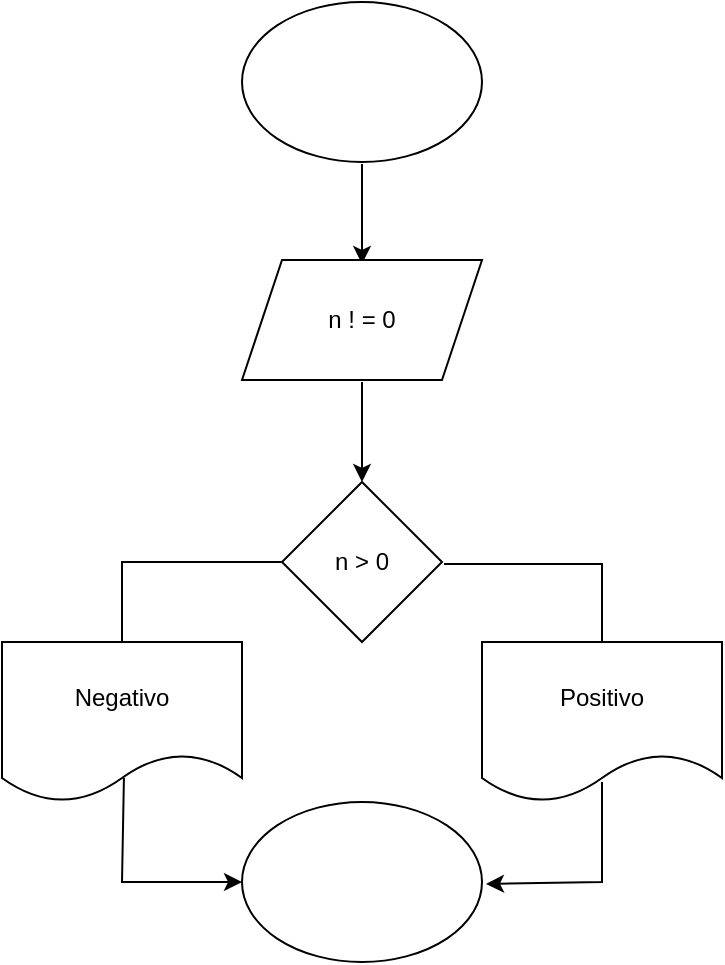 <mxfile version="21.6.8" type="github">
  <diagram name="Página-1" id="g_gHWbNdPO73Jzg-s0zU">
    <mxGraphModel dx="880" dy="446" grid="1" gridSize="10" guides="1" tooltips="1" connect="1" arrows="1" fold="1" page="1" pageScale="1" pageWidth="827" pageHeight="1169" math="0" shadow="0">
      <root>
        <mxCell id="0" />
        <mxCell id="1" parent="0" />
        <mxCell id="Bwn8kvX0HdvREx1foUsY-1" value="" style="ellipse;whiteSpace=wrap;html=1;" vertex="1" parent="1">
          <mxGeometry x="301" y="41" width="120" height="80" as="geometry" />
        </mxCell>
        <mxCell id="Bwn8kvX0HdvREx1foUsY-2" value="" style="endArrow=classic;html=1;rounded=0;" edge="1" parent="1">
          <mxGeometry width="50" height="50" relative="1" as="geometry">
            <mxPoint x="361" y="122" as="sourcePoint" />
            <mxPoint x="361" y="172" as="targetPoint" />
            <Array as="points" />
          </mxGeometry>
        </mxCell>
        <mxCell id="Bwn8kvX0HdvREx1foUsY-4" value="" style="endArrow=classic;html=1;rounded=0;exitX=0.5;exitY=1;exitDx=0;exitDy=0;" edge="1" parent="1">
          <mxGeometry width="50" height="50" relative="1" as="geometry">
            <mxPoint x="361" y="231" as="sourcePoint" />
            <mxPoint x="361" y="281" as="targetPoint" />
          </mxGeometry>
        </mxCell>
        <mxCell id="Bwn8kvX0HdvREx1foUsY-5" value="n &amp;gt; 0" style="rhombus;whiteSpace=wrap;html=1;" vertex="1" parent="1">
          <mxGeometry x="321" y="281" width="80" height="80" as="geometry" />
        </mxCell>
        <mxCell id="Bwn8kvX0HdvREx1foUsY-6" value="" style="endArrow=none;html=1;rounded=0;" edge="1" parent="1">
          <mxGeometry width="50" height="50" relative="1" as="geometry">
            <mxPoint x="241" y="361" as="sourcePoint" />
            <mxPoint x="321" y="321" as="targetPoint" />
            <Array as="points">
              <mxPoint x="241" y="321" />
            </Array>
          </mxGeometry>
        </mxCell>
        <mxCell id="Bwn8kvX0HdvREx1foUsY-7" value="" style="endArrow=none;html=1;rounded=0;" edge="1" parent="1">
          <mxGeometry width="50" height="50" relative="1" as="geometry">
            <mxPoint x="481" y="361" as="sourcePoint" />
            <mxPoint x="402" y="322" as="targetPoint" />
            <Array as="points">
              <mxPoint x="481" y="322" />
            </Array>
          </mxGeometry>
        </mxCell>
        <mxCell id="Bwn8kvX0HdvREx1foUsY-8" value="Positivo" style="shape=document;whiteSpace=wrap;html=1;boundedLbl=1;" vertex="1" parent="1">
          <mxGeometry x="421" y="361" width="120" height="80" as="geometry" />
        </mxCell>
        <mxCell id="Bwn8kvX0HdvREx1foUsY-9" value="Negativo" style="shape=document;whiteSpace=wrap;html=1;boundedLbl=1;" vertex="1" parent="1">
          <mxGeometry x="181" y="361" width="120" height="80" as="geometry" />
        </mxCell>
        <mxCell id="Bwn8kvX0HdvREx1foUsY-10" value="" style="endArrow=classic;html=1;rounded=0;exitX=0.508;exitY=0.85;exitDx=0;exitDy=0;exitPerimeter=0;entryX=0;entryY=0.5;entryDx=0;entryDy=0;" edge="1" parent="1" source="Bwn8kvX0HdvREx1foUsY-9" target="Bwn8kvX0HdvREx1foUsY-11">
          <mxGeometry width="50" height="50" relative="1" as="geometry">
            <mxPoint x="211" y="541" as="sourcePoint" />
            <mxPoint x="261" y="491" as="targetPoint" />
            <Array as="points">
              <mxPoint x="241" y="481" />
            </Array>
          </mxGeometry>
        </mxCell>
        <mxCell id="Bwn8kvX0HdvREx1foUsY-11" value="" style="ellipse;whiteSpace=wrap;html=1;" vertex="1" parent="1">
          <mxGeometry x="301" y="441" width="120" height="80" as="geometry" />
        </mxCell>
        <mxCell id="Bwn8kvX0HdvREx1foUsY-12" value="" style="endArrow=classic;html=1;rounded=0;entryX=0;entryY=0.5;entryDx=0;entryDy=0;" edge="1" parent="1">
          <mxGeometry width="50" height="50" relative="1" as="geometry">
            <mxPoint x="481" y="431" as="sourcePoint" />
            <mxPoint x="423" y="482" as="targetPoint" />
            <Array as="points">
              <mxPoint x="481" y="481" />
            </Array>
          </mxGeometry>
        </mxCell>
        <mxCell id="Bwn8kvX0HdvREx1foUsY-14" value="n ! = 0" style="shape=parallelogram;perimeter=parallelogramPerimeter;whiteSpace=wrap;html=1;fixedSize=1;" vertex="1" parent="1">
          <mxGeometry x="301" y="170" width="120" height="60" as="geometry" />
        </mxCell>
      </root>
    </mxGraphModel>
  </diagram>
</mxfile>
